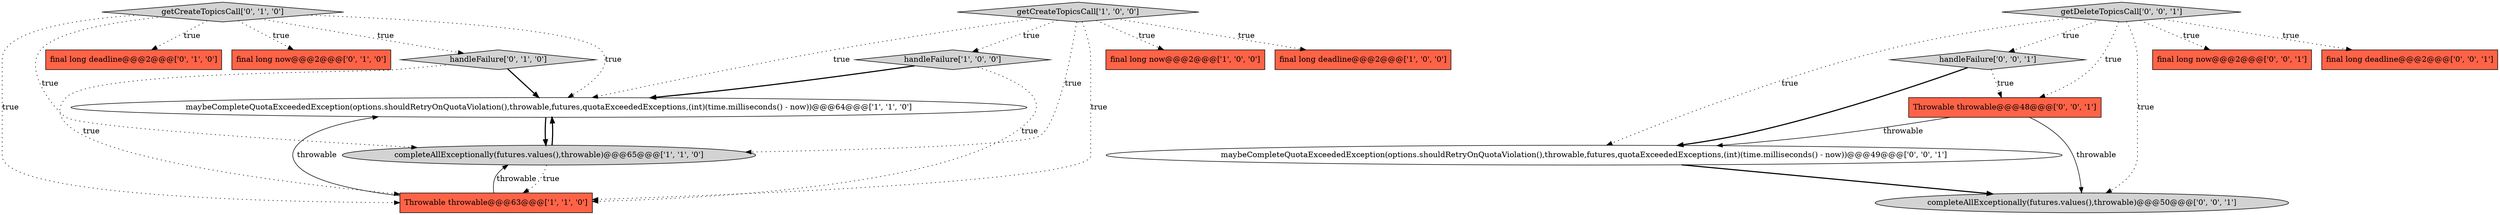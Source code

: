 digraph {
8 [style = filled, label = "final long deadline@@@2@@@['0', '1', '0']", fillcolor = tomato, shape = box image = "AAA0AAABBB2BBB"];
14 [style = filled, label = "Throwable throwable@@@48@@@['0', '0', '1']", fillcolor = tomato, shape = box image = "AAA0AAABBB3BBB"];
4 [style = filled, label = "final long now@@@2@@@['1', '0', '0']", fillcolor = tomato, shape = box image = "AAA0AAABBB1BBB"];
0 [style = filled, label = "maybeCompleteQuotaExceededException(options.shouldRetryOnQuotaViolation(),throwable,futures,quotaExceededExceptions,(int)(time.milliseconds() - now))@@@64@@@['1', '1', '0']", fillcolor = white, shape = ellipse image = "AAA0AAABBB1BBB"];
11 [style = filled, label = "maybeCompleteQuotaExceededException(options.shouldRetryOnQuotaViolation(),throwable,futures,quotaExceededExceptions,(int)(time.milliseconds() - now))@@@49@@@['0', '0', '1']", fillcolor = white, shape = ellipse image = "AAA0AAABBB3BBB"];
6 [style = filled, label = "final long deadline@@@2@@@['1', '0', '0']", fillcolor = tomato, shape = box image = "AAA0AAABBB1BBB"];
7 [style = filled, label = "handleFailure['0', '1', '0']", fillcolor = lightgray, shape = diamond image = "AAA0AAABBB2BBB"];
17 [style = filled, label = "final long now@@@2@@@['0', '0', '1']", fillcolor = tomato, shape = box image = "AAA0AAABBB3BBB"];
5 [style = filled, label = "Throwable throwable@@@63@@@['1', '1', '0']", fillcolor = tomato, shape = box image = "AAA0AAABBB1BBB"];
16 [style = filled, label = "final long deadline@@@2@@@['0', '0', '1']", fillcolor = tomato, shape = box image = "AAA0AAABBB3BBB"];
10 [style = filled, label = "getCreateTopicsCall['0', '1', '0']", fillcolor = lightgray, shape = diamond image = "AAA0AAABBB2BBB"];
13 [style = filled, label = "handleFailure['0', '0', '1']", fillcolor = lightgray, shape = diamond image = "AAA0AAABBB3BBB"];
9 [style = filled, label = "final long now@@@2@@@['0', '1', '0']", fillcolor = tomato, shape = box image = "AAA0AAABBB2BBB"];
2 [style = filled, label = "completeAllExceptionally(futures.values(),throwable)@@@65@@@['1', '1', '0']", fillcolor = lightgray, shape = ellipse image = "AAA0AAABBB1BBB"];
3 [style = filled, label = "handleFailure['1', '0', '0']", fillcolor = lightgray, shape = diamond image = "AAA0AAABBB1BBB"];
15 [style = filled, label = "completeAllExceptionally(futures.values(),throwable)@@@50@@@['0', '0', '1']", fillcolor = lightgray, shape = ellipse image = "AAA0AAABBB3BBB"];
1 [style = filled, label = "getCreateTopicsCall['1', '0', '0']", fillcolor = lightgray, shape = diamond image = "AAA0AAABBB1BBB"];
12 [style = filled, label = "getDeleteTopicsCall['0', '0', '1']", fillcolor = lightgray, shape = diamond image = "AAA0AAABBB3BBB"];
10->2 [style = dotted, label="true"];
1->0 [style = dotted, label="true"];
12->16 [style = dotted, label="true"];
12->11 [style = dotted, label="true"];
5->2 [style = solid, label="throwable"];
2->5 [style = dotted, label="true"];
12->13 [style = dotted, label="true"];
12->15 [style = dotted, label="true"];
11->15 [style = bold, label=""];
10->0 [style = dotted, label="true"];
10->7 [style = dotted, label="true"];
1->6 [style = dotted, label="true"];
14->15 [style = solid, label="throwable"];
7->5 [style = dotted, label="true"];
12->17 [style = dotted, label="true"];
5->0 [style = solid, label="throwable"];
13->11 [style = bold, label=""];
1->3 [style = dotted, label="true"];
1->5 [style = dotted, label="true"];
10->8 [style = dotted, label="true"];
3->0 [style = bold, label=""];
7->0 [style = bold, label=""];
12->14 [style = dotted, label="true"];
1->2 [style = dotted, label="true"];
2->0 [style = bold, label=""];
14->11 [style = solid, label="throwable"];
0->2 [style = bold, label=""];
3->5 [style = dotted, label="true"];
13->14 [style = dotted, label="true"];
1->4 [style = dotted, label="true"];
10->9 [style = dotted, label="true"];
10->5 [style = dotted, label="true"];
}

